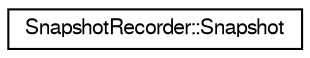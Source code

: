 digraph "Graphical Class Hierarchy"
{
  edge [fontname="FreeSans",fontsize="10",labelfontname="FreeSans",labelfontsize="10"];
  node [fontname="FreeSans",fontsize="10",shape=record];
  rankdir="LR";
  Node1 [label="SnapshotRecorder::Snapshot",height=0.2,width=0.4,color="black", fillcolor="white", style="filled",URL="$struct_snapshot_recorder_1_1_snapshot.html",tooltip="Specifies a snapshot within Recorder::buffer_ buffer. "];
}
